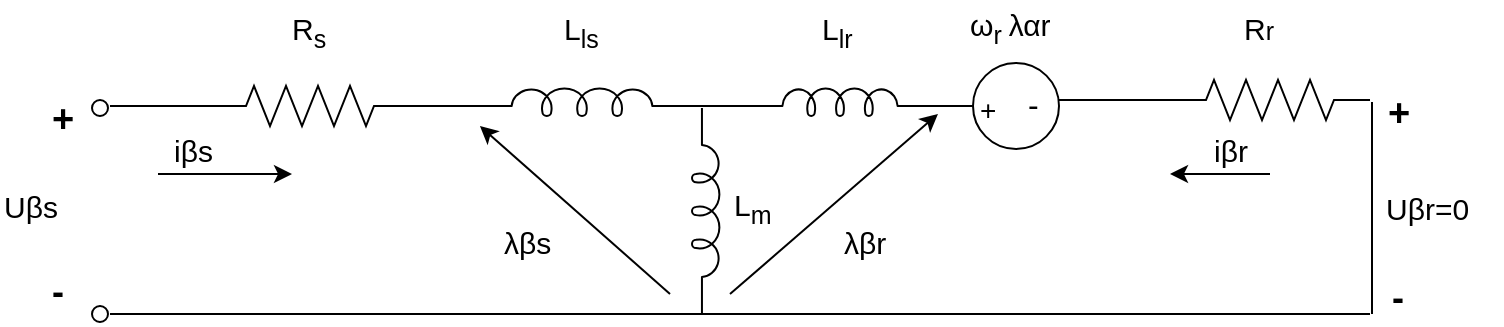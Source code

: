<mxfile version="10.6.7" type="device"><diagram id="6Qx2wtEUmsRPiVGgLc4o" name="Page-1"><mxGraphModel dx="1010" dy="533" grid="1" gridSize="10" guides="1" tooltips="1" connect="1" arrows="1" fold="1" page="1" pageScale="1" pageWidth="827" pageHeight="1169" math="0" shadow="0"><root><mxCell id="0"/><mxCell id="1" parent="0"/><mxCell id="GKG3TBD2zUVJEHOjUhS7-12" value="" style="edgeStyle=orthogonalEdgeStyle;rounded=0;orthogonalLoop=1;jettySize=auto;html=1;startArrow=none;startFill=0;endArrow=none;endFill=0;" parent="1" source="GKG3TBD2zUVJEHOjUhS7-1" edge="1"><mxGeometry relative="1" as="geometry"><mxPoint x="560" y="163" as="targetPoint"/></mxGeometry></mxCell><mxCell id="GKG3TBD2zUVJEHOjUhS7-1" value="" style="pointerEvents=1;verticalLabelPosition=bottom;shadow=0;dashed=0;align=center;fillColor=#ffffff;html=1;verticalAlign=top;strokeWidth=1;shape=mxgraph.electrical.resistors.resistor_2;" parent="1" vertex="1"><mxGeometry x="640" y="153" width="100" height="20" as="geometry"/></mxCell><mxCell id="GKG3TBD2zUVJEHOjUhS7-28" style="edgeStyle=none;rounded=0;orthogonalLoop=1;jettySize=auto;html=1;exitX=1;exitY=0.645;exitDx=0;exitDy=0;exitPerimeter=0;entryX=0;entryY=0.645;entryDx=0;entryDy=0;entryPerimeter=0;startArrow=none;startFill=0;endArrow=none;endFill=0;" parent="1" source="GKG3TBD2zUVJEHOjUhS7-3" target="GKG3TBD2zUVJEHOjUhS7-13" edge="1"><mxGeometry relative="1" as="geometry"/></mxCell><mxCell id="GKG3TBD2zUVJEHOjUhS7-3" value="" style="pointerEvents=1;verticalLabelPosition=bottom;shadow=0;dashed=0;align=center;fillColor=#ffffff;html=1;verticalAlign=top;strokeWidth=1;shape=mxgraph.electrical.inductors.inductor_5;" parent="1" vertex="1"><mxGeometry x="291" y="157" width="110" height="14" as="geometry"/></mxCell><mxCell id="GKG3TBD2zUVJEHOjUhS7-4" value="" style="pointerEvents=1;verticalLabelPosition=bottom;shadow=0;dashed=0;align=center;fillColor=#ffffff;html=1;verticalAlign=top;strokeWidth=1;shape=mxgraph.electrical.inductors.inductor_5;direction=south;" parent="1" vertex="1"><mxGeometry x="401" y="167" width="14" height="103" as="geometry"/></mxCell><mxCell id="GKG3TBD2zUVJEHOjUhS7-6" value="" style="ellipse;whiteSpace=wrap;html=1;aspect=fixed;" parent="1" vertex="1"><mxGeometry x="541.5" y="144.5" width="43" height="43" as="geometry"/></mxCell><mxCell id="GKG3TBD2zUVJEHOjUhS7-34" value="" style="edgeStyle=none;rounded=0;orthogonalLoop=1;jettySize=auto;html=1;startArrow=none;startFill=0;endArrow=none;endFill=0;entryX=0;entryY=0.645;entryDx=0;entryDy=0;entryPerimeter=0;" parent="1" source="GKG3TBD2zUVJEHOjUhS7-10" target="GKG3TBD2zUVJEHOjUhS7-3" edge="1"><mxGeometry relative="1" as="geometry"><mxPoint x="250" y="167" as="targetPoint"/></mxGeometry></mxCell><mxCell id="GKG3TBD2zUVJEHOjUhS7-75" value="" style="edgeStyle=none;rounded=0;orthogonalLoop=1;jettySize=auto;html=1;startArrow=none;startFill=0;endArrow=none;endFill=0;entryX=1.167;entryY=0.2;entryDx=0;entryDy=0;entryPerimeter=0;exitX=0;exitY=0.5;exitDx=0;exitDy=0;exitPerimeter=0;" parent="1" edge="1" source="GKG3TBD2zUVJEHOjUhS7-10"><mxGeometry relative="1" as="geometry"><mxPoint x="160" y="165.5" as="sourcePoint"/><mxPoint x="110" y="166" as="targetPoint"/></mxGeometry></mxCell><mxCell id="GKG3TBD2zUVJEHOjUhS7-10" value="" style="pointerEvents=1;verticalLabelPosition=bottom;shadow=0;dashed=0;align=center;fillColor=#ffffff;html=1;verticalAlign=top;strokeWidth=1;shape=mxgraph.electrical.resistors.resistor_2;" parent="1" vertex="1"><mxGeometry x="160" y="156" width="100" height="20" as="geometry"/></mxCell><mxCell id="GKG3TBD2zUVJEHOjUhS7-33" style="edgeStyle=none;rounded=0;orthogonalLoop=1;jettySize=auto;html=1;exitX=1;exitY=0.645;exitDx=0;exitDy=0;exitPerimeter=0;entryX=0;entryY=0.5;entryDx=0;entryDy=0;startArrow=none;startFill=0;endArrow=none;endFill=0;" parent="1" source="GKG3TBD2zUVJEHOjUhS7-13" target="GKG3TBD2zUVJEHOjUhS7-6" edge="1"><mxGeometry relative="1" as="geometry"/></mxCell><mxCell id="GKG3TBD2zUVJEHOjUhS7-13" value="" style="pointerEvents=1;verticalLabelPosition=bottom;shadow=0;dashed=0;align=center;fillColor=#ffffff;html=1;verticalAlign=top;strokeWidth=1;shape=mxgraph.electrical.inductors.inductor_5;" parent="1" vertex="1"><mxGeometry x="430" y="157" width="90" height="14" as="geometry"/></mxCell><mxCell id="GKG3TBD2zUVJEHOjUhS7-35" value="" style="line;strokeWidth=1;html=1;" parent="1" vertex="1"><mxGeometry x="110" y="265" width="630" height="10" as="geometry"/></mxCell><mxCell id="GKG3TBD2zUVJEHOjUhS7-36" value="" style="line;strokeWidth=1;html=1;direction=south;" parent="1" vertex="1"><mxGeometry x="736" y="164" width="10" height="106" as="geometry"/></mxCell><mxCell id="GKG3TBD2zUVJEHOjUhS7-38" value="&lt;font style=&quot;font-size: 19px&quot;&gt;&lt;b&gt;+&lt;/b&gt;&lt;/font&gt;" style="text;html=1;resizable=0;points=[];autosize=1;align=left;verticalAlign=top;spacingTop=-4;" parent="1" vertex="1"><mxGeometry x="747" y="156" width="30" height="20" as="geometry"/></mxCell><mxCell id="GKG3TBD2zUVJEHOjUhS7-39" value="&lt;font style=&quot;font-size: 18px&quot;&gt;&lt;b&gt;-&lt;/b&gt;&lt;/font&gt;" style="text;html=1;resizable=0;points=[];autosize=1;align=left;verticalAlign=top;spacingTop=-4;" parent="1" vertex="1"><mxGeometry x="749" y="249" width="20" height="20" as="geometry"/></mxCell><mxCell id="GKG3TBD2zUVJEHOjUhS7-47" value="" style="ellipse;whiteSpace=wrap;html=1;aspect=fixed;strokeWidth=1;spacing=2;" parent="1" vertex="1"><mxGeometry x="98" y="160" as="geometry"/></mxCell><mxCell id="GKG3TBD2zUVJEHOjUhS7-48" value="" style="ellipse;whiteSpace=wrap;html=1;aspect=fixed;strokeWidth=1;strokeColor=#000000;" parent="1" vertex="1"><mxGeometry x="101" y="163" width="8" height="8" as="geometry"/></mxCell><mxCell id="GKG3TBD2zUVJEHOjUhS7-49" value="" style="ellipse;whiteSpace=wrap;html=1;aspect=fixed;strokeWidth=1;strokeColor=#000000;" parent="1" vertex="1"><mxGeometry x="101" y="266" width="8" height="8" as="geometry"/></mxCell><mxCell id="GKG3TBD2zUVJEHOjUhS7-51" value="&lt;font style=&quot;font-size: 19px&quot;&gt;&lt;b&gt;+&lt;/b&gt;&lt;/font&gt;" style="text;html=1;resizable=0;points=[];autosize=1;align=left;verticalAlign=top;spacingTop=-4;" parent="1" vertex="1"><mxGeometry x="79" y="159" width="30" height="20" as="geometry"/></mxCell><mxCell id="GKG3TBD2zUVJEHOjUhS7-52" value="&lt;font style=&quot;font-size: 18px&quot;&gt;&lt;b&gt;-&lt;/b&gt;&lt;/font&gt;" style="text;html=1;resizable=0;points=[];autosize=1;align=left;verticalAlign=top;spacingTop=-4;" parent="1" vertex="1"><mxGeometry x="79" y="246" width="20" height="20" as="geometry"/></mxCell><mxCell id="GKG3TBD2zUVJEHOjUhS7-54" value="&lt;font style=&quot;font-size: 14px&quot;&gt;+&lt;/font&gt;" style="text;html=1;resizable=0;points=[];autosize=1;align=left;verticalAlign=top;spacingTop=-4;" parent="1" vertex="1"><mxGeometry x="543" y="157" width="20" height="20" as="geometry"/></mxCell><mxCell id="GKG3TBD2zUVJEHOjUhS7-56" value="&lt;font style=&quot;font-size: 16px&quot;&gt;-&lt;/font&gt;" style="text;html=1;resizable=0;points=[];autosize=1;align=left;verticalAlign=top;spacingTop=-4;" parent="1" vertex="1"><mxGeometry x="566.5" y="153" width="20" height="20" as="geometry"/></mxCell><mxCell id="GKG3TBD2zUVJEHOjUhS7-57" value="" style="endArrow=classic;html=1;entryX=0.036;entryY=1.357;entryDx=0;entryDy=0;entryPerimeter=0;" parent="1" target="GKG3TBD2zUVJEHOjUhS7-3" edge="1"><mxGeometry width="50" height="50" relative="1" as="geometry"><mxPoint x="390" y="260" as="sourcePoint"/><mxPoint x="306" y="172" as="targetPoint"/><Array as="points"/></mxGeometry></mxCell><mxCell id="GKG3TBD2zUVJEHOjUhS7-58" value="" style="endArrow=classic;html=1;" parent="1" edge="1"><mxGeometry width="50" height="50" relative="1" as="geometry"><mxPoint x="420" y="260" as="sourcePoint"/><mxPoint x="524" y="170" as="targetPoint"/><Array as="points"/></mxGeometry></mxCell><mxCell id="GKG3TBD2zUVJEHOjUhS7-59" value="" style="endArrow=classic;html=1;exitX=0.28;exitY=1.8;exitDx=0;exitDy=0;exitPerimeter=0;" parent="1" edge="1"><mxGeometry width="50" height="50" relative="1" as="geometry"><mxPoint x="134" y="200" as="sourcePoint"/><mxPoint x="201" y="200" as="targetPoint"/></mxGeometry></mxCell><mxCell id="GKG3TBD2zUVJEHOjUhS7-63" value="&lt;font style=&quot;font-size: 15px&quot;&gt;&lt;span&gt;U&lt;/span&gt;βr=0&lt;/font&gt;&lt;span&gt;&lt;br&gt;&lt;/span&gt;" style="text;html=1;resizable=0;points=[];autosize=1;align=left;verticalAlign=top;spacingTop=-4;" parent="1" vertex="1"><mxGeometry x="746" y="205.5" width="60" height="20" as="geometry"/></mxCell><mxCell id="GKG3TBD2zUVJEHOjUhS7-64" value="&lt;font style=&quot;font-size: 15px&quot;&gt;&lt;span&gt;U&lt;/span&gt;βs&lt;/font&gt;&lt;span&gt;&lt;br&gt;&lt;/span&gt;" style="text;html=1;resizable=0;points=[];autosize=1;align=left;verticalAlign=top;spacingTop=-4;" parent="1" vertex="1"><mxGeometry x="55" y="204.5" width="40" height="20" as="geometry"/></mxCell><mxCell id="GKG3TBD2zUVJEHOjUhS7-67" value="" style="endArrow=classic;html=1;" parent="1" edge="1"><mxGeometry width="50" height="50" relative="1" as="geometry"><mxPoint x="690" y="200" as="sourcePoint"/><mxPoint x="640" y="200" as="targetPoint"/></mxGeometry></mxCell><mxCell id="GKG3TBD2zUVJEHOjUhS7-68" value="&lt;font style=&quot;font-size: 15px&quot;&gt;iβs&lt;/font&gt;&lt;span&gt;&lt;br&gt;&lt;/span&gt;" style="text;html=1;resizable=0;points=[];autosize=1;align=left;verticalAlign=top;spacingTop=-4;" parent="1" vertex="1"><mxGeometry x="140" y="176.5" width="30" height="20" as="geometry"/></mxCell><mxCell id="GKG3TBD2zUVJEHOjUhS7-70" value="&lt;font style=&quot;font-size: 15px&quot;&gt;iβr&lt;/font&gt;&lt;span&gt;&lt;br&gt;&lt;/span&gt;" style="text;html=1;resizable=0;points=[];autosize=1;align=left;verticalAlign=top;spacingTop=-4;" parent="1" vertex="1"><mxGeometry x="660" y="176.5" width="30" height="20" as="geometry"/></mxCell><mxCell id="GKG3TBD2zUVJEHOjUhS7-72" value="&lt;font style=&quot;font-size: 15px&quot;&gt;ω&lt;sub&gt;r&amp;nbsp;&lt;/sub&gt;λαr&lt;/font&gt;&lt;span&gt;&lt;br&gt;&lt;/span&gt;" style="text;html=1;resizable=0;points=[];autosize=1;align=left;verticalAlign=top;spacingTop=-4;" parent="1" vertex="1"><mxGeometry x="538" y="113.5" width="60" height="20" as="geometry"/></mxCell><mxCell id="GKG3TBD2zUVJEHOjUhS7-81" value="&lt;font style=&quot;font-size: 15px&quot;&gt;L&lt;sub&gt;ls&lt;/sub&gt;&lt;/font&gt;" style="text;html=1;resizable=0;points=[];autosize=1;align=left;verticalAlign=top;spacingTop=-4;" parent="1" vertex="1"><mxGeometry x="335" y="115.5" width="30" height="20" as="geometry"/></mxCell><mxCell id="GKG3TBD2zUVJEHOjUhS7-82" value="&lt;font style=&quot;font-size: 15px&quot;&gt;L&lt;sub&gt;lr&lt;/sub&gt;&lt;/font&gt;" style="text;html=1;resizable=0;points=[];autosize=1;align=left;verticalAlign=top;spacingTop=-4;" parent="1" vertex="1"><mxGeometry x="464" y="115.5" width="30" height="20" as="geometry"/></mxCell><mxCell id="GKG3TBD2zUVJEHOjUhS7-85" value="&lt;font style=&quot;font-size: 15px&quot;&gt;&lt;font style=&quot;font-size: 15px&quot;&gt;L&lt;/font&gt;&lt;font style=&quot;font-size: 15px&quot;&gt;&lt;sub&gt;m&lt;/sub&gt;&lt;/font&gt;&lt;/font&gt;" style="text;html=1;resizable=0;points=[];autosize=1;align=left;verticalAlign=top;spacingTop=-4;" parent="1" vertex="1"><mxGeometry x="420" y="204" width="30" height="20" as="geometry"/></mxCell><mxCell id="GKG3TBD2zUVJEHOjUhS7-86" value="&lt;font style=&quot;font-size: 15px&quot;&gt;R&lt;sub&gt;s&lt;/sub&gt;&lt;/font&gt;" style="text;html=1;resizable=0;points=[];autosize=1;align=left;verticalAlign=top;spacingTop=-4;" parent="1" vertex="1"><mxGeometry x="199" y="116" width="30" height="20" as="geometry"/></mxCell><mxCell id="GKG3TBD2zUVJEHOjUhS7-87" value="&lt;font style=&quot;font-size: 15px&quot;&gt;R&lt;/font&gt;&lt;font style=&quot;font-size: 12.5px&quot;&gt;r&lt;/font&gt;" style="text;html=1;resizable=0;points=[];autosize=1;align=left;verticalAlign=top;spacingTop=-4;" parent="1" vertex="1"><mxGeometry x="675" y="115.5" width="30" height="20" as="geometry"/></mxCell><mxCell id="GKG3TBD2zUVJEHOjUhS7-89" value="&lt;font style=&quot;font-size: 15px&quot;&gt;λβ&lt;span&gt;s&lt;/span&gt;&lt;/font&gt;" style="text;html=1;resizable=0;points=[];autosize=1;align=left;verticalAlign=top;spacingTop=-4;" parent="1" vertex="1"><mxGeometry x="305" y="223" width="40" height="20" as="geometry"/></mxCell><mxCell id="GKG3TBD2zUVJEHOjUhS7-90" value="&lt;font style=&quot;font-size: 15px&quot;&gt;λβr&lt;/font&gt;" style="text;html=1;resizable=0;points=[];autosize=1;align=left;verticalAlign=top;spacingTop=-4;" parent="1" vertex="1"><mxGeometry x="475" y="222.5" width="40" height="20" as="geometry"/></mxCell></root></mxGraphModel></diagram></mxfile>